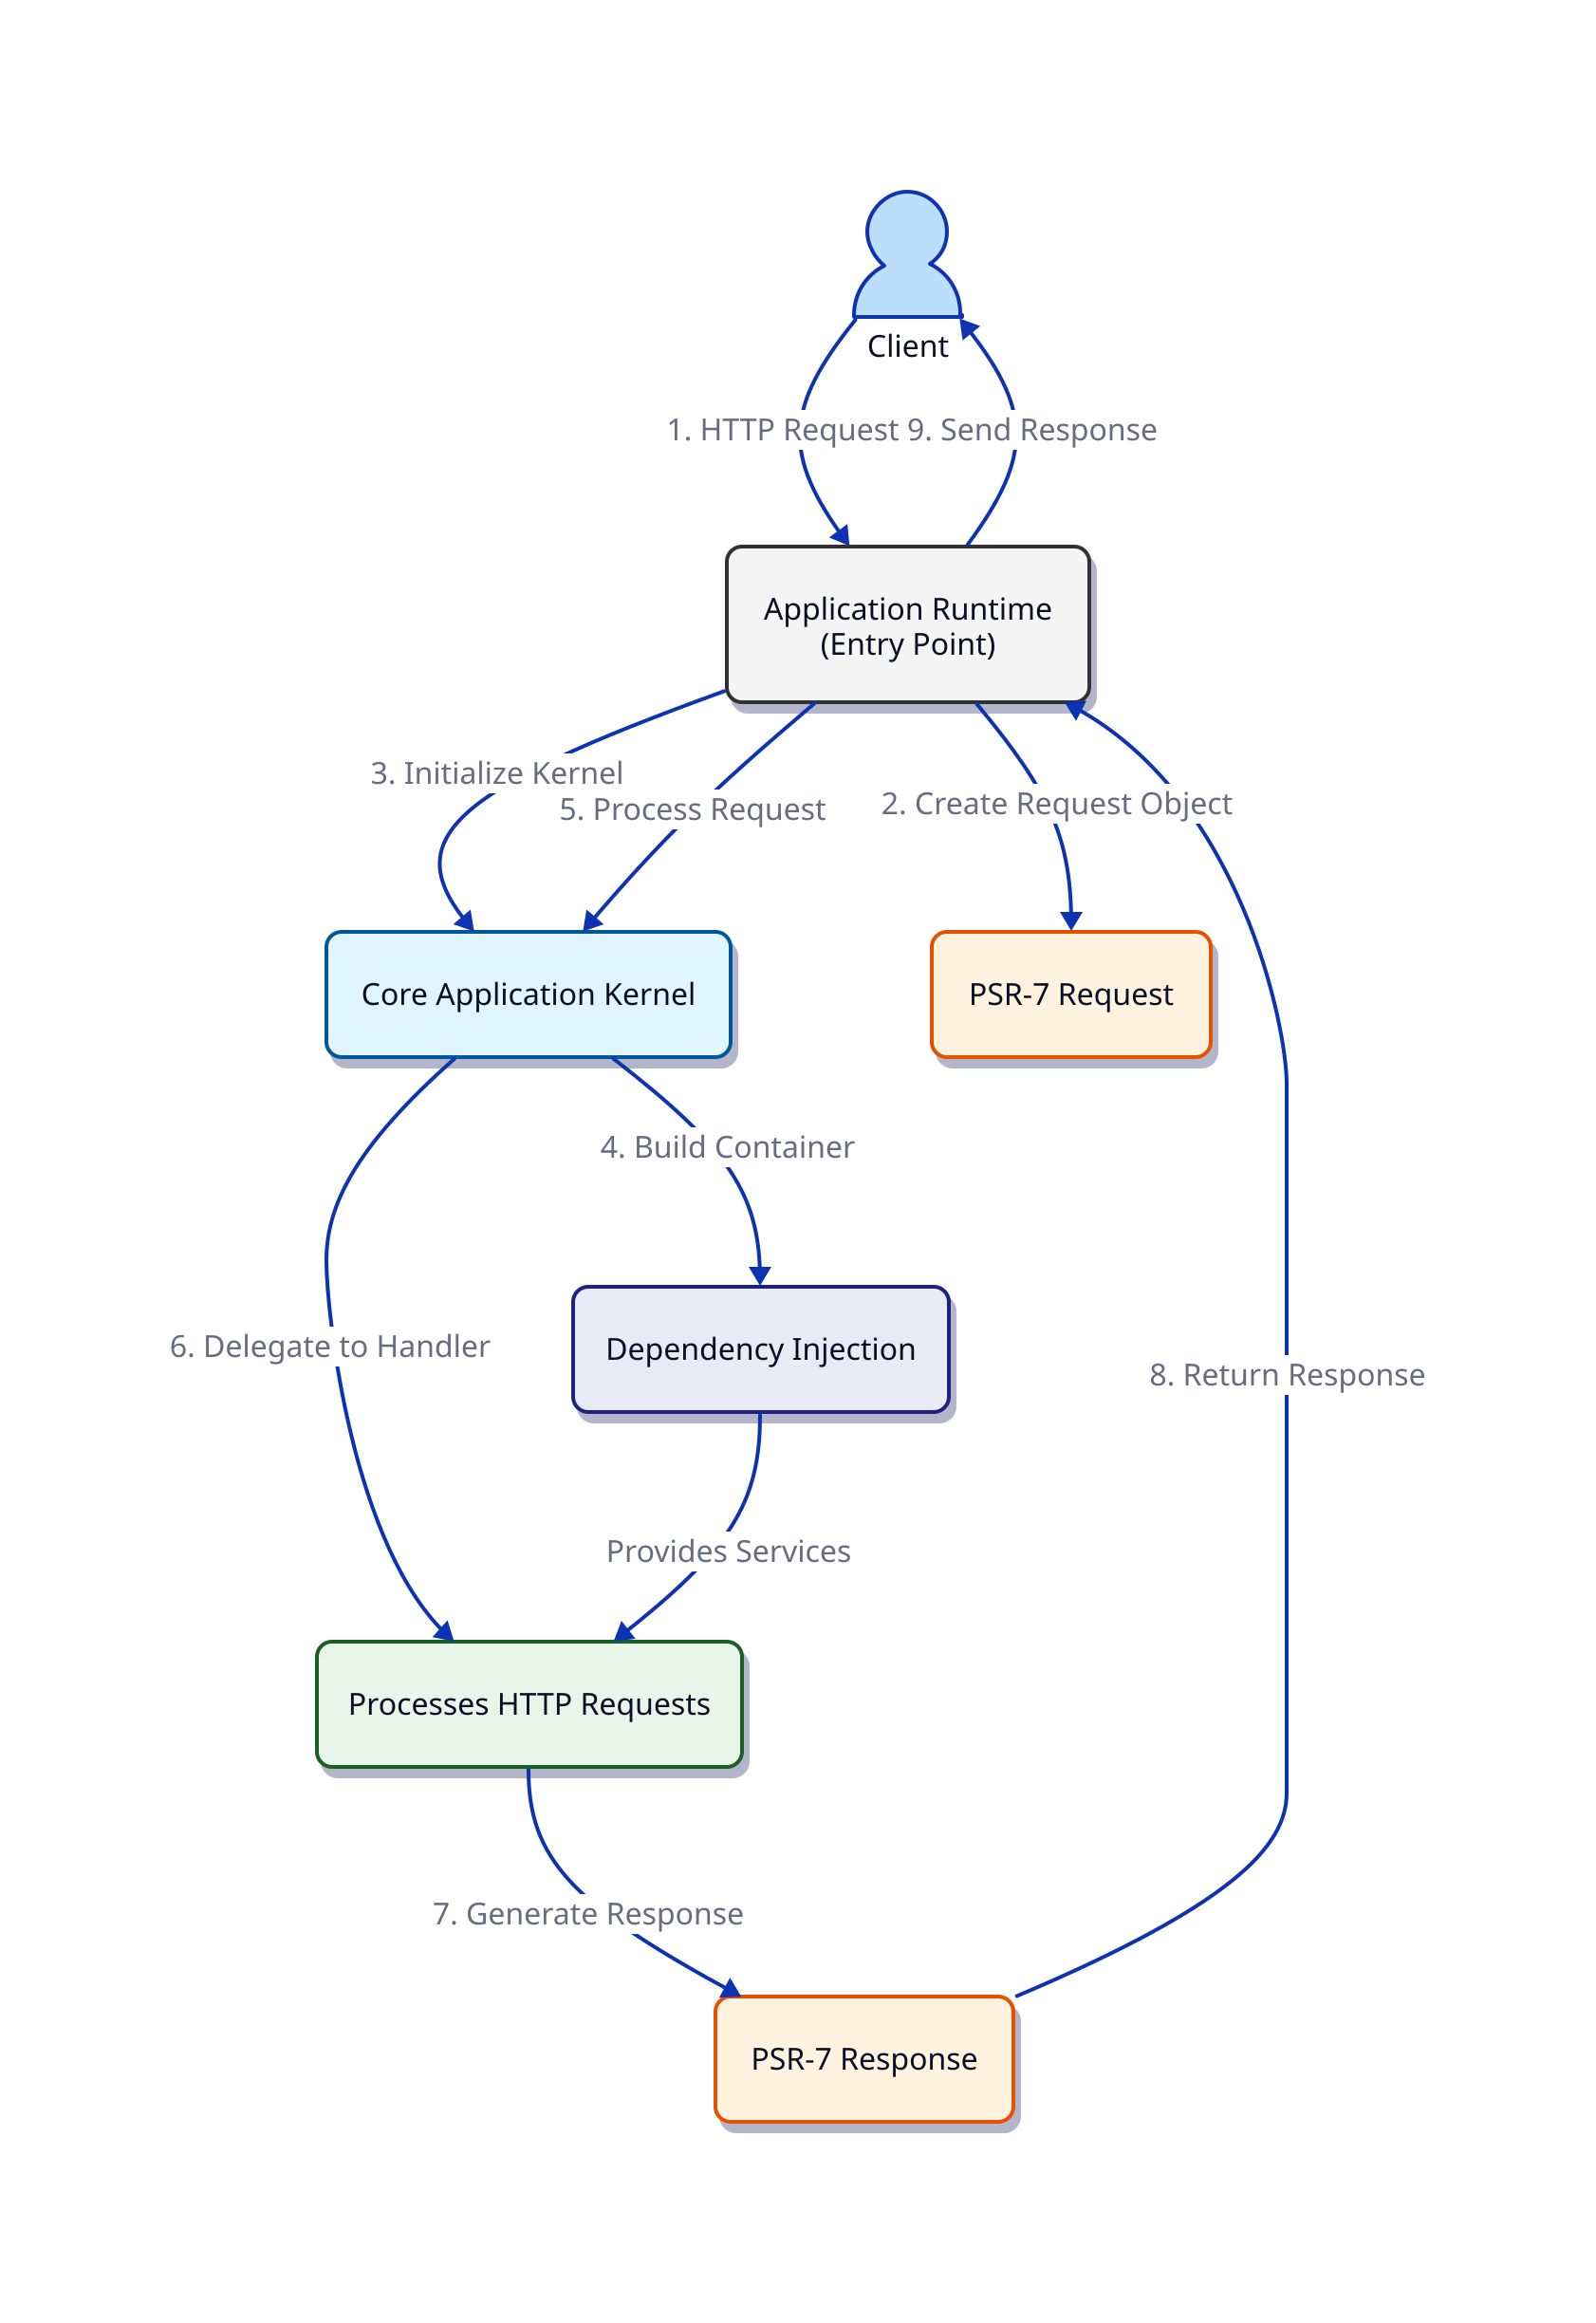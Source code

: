 # Derafu Foundation - Simplified HTTP Flow

# Define styles for shape classes
classes: {
  component: {
    style: {
      fill: "#f5f5f5"
      stroke: "#333333"
      border-radius: 8
      shadow: true
    }
  }
  kernel: {
    style: {
      fill: "#e1f5fe"
      stroke: "#01579b"
      border-radius: 8
      shadow: true
    }
  }
  handler: {
    style: {
      fill: "#e8f5e9"
      stroke: "#1b5e20"
      border-radius: 8
      shadow: true
    }
  }
  http: {
    style: {
      fill: "#fff3e0"
      stroke: "#e65100"
      border-radius: 8
      shadow: true
    }
  }
  container: {
    style: {
      fill: "#e8eaf6"
      stroke: "#1a237e"
      border-radius: 8
      shadow: true
    }
  }
}

# Main components
Client: {
  shape: person
  style: {
    fill: "#bbdefb"
  }
}

Runtime: "Runtime" {
  class: component
  label: "Application Runtime\n(Entry Point)"
}

Kernel: "Kernel" {
  class: kernel
  label: "Core Application Kernel"
}

Handler: "Request Handler" {
  class: handler
  label: "Processes HTTP Requests"
}

Request: "Request" {
  class: http
  label: "PSR-7 Request"
}

Response: "Response" {
  class: http
  label: "PSR-7 Response"
}

Container: "Container" {
  class: container
  label: "Dependency Injection"
}

# Flow connections
Client -> Runtime: "1. HTTP Request"
Runtime -> Request: "2. Create Request Object"
Runtime -> Kernel: "3. Initialize Kernel"
Kernel -> Container: "4. Build Container"
Runtime -> Kernel: "5. Process Request"
Kernel -> Handler: "6. Delegate to Handler"
Handler -> Response: "7. Generate Response"
Response -> Runtime: "8. Return Response"
Runtime -> Client: "9. Send Response"

# Additional relationship
Container -> Handler: "Provides Services"
